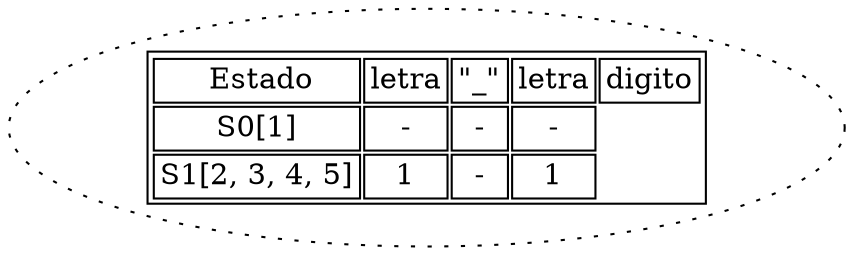 digraph Transiciones{arset [style="dotted" label=<
<TABLE ALIGN="LEFT">
	<TR>
		<TD> Estado</TD>
 		<TD>letra</TD>
		<TD>"_"</TD>
		<TD>letra</TD>
		<TD>digito</TD>
	</TR>
	<TR>
		<TD>S0[1]</TD>
		<TD> - </TD>
		<TD> - </TD>
		<TD> - </TD>
	</TR>
	<TR>
		<TD>S1[2, 3, 4, 5]</TD>
		<TD>1</TD>
		<TD> - </TD>
		<TD>1</TD>
	</TR>
</TABLE>
    >, ];}
